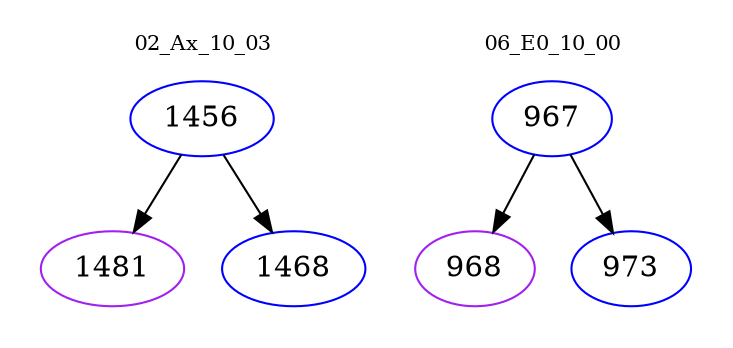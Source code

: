 digraph{
subgraph cluster_0 {
color = white
label = "02_Ax_10_03";
fontsize=10;
T0_1456 [label="1456", color="blue"]
T0_1456 -> T0_1481 [color="black"]
T0_1481 [label="1481", color="purple"]
T0_1456 -> T0_1468 [color="black"]
T0_1468 [label="1468", color="blue"]
}
subgraph cluster_1 {
color = white
label = "06_E0_10_00";
fontsize=10;
T1_967 [label="967", color="blue"]
T1_967 -> T1_968 [color="black"]
T1_968 [label="968", color="purple"]
T1_967 -> T1_973 [color="black"]
T1_973 [label="973", color="blue"]
}
}
